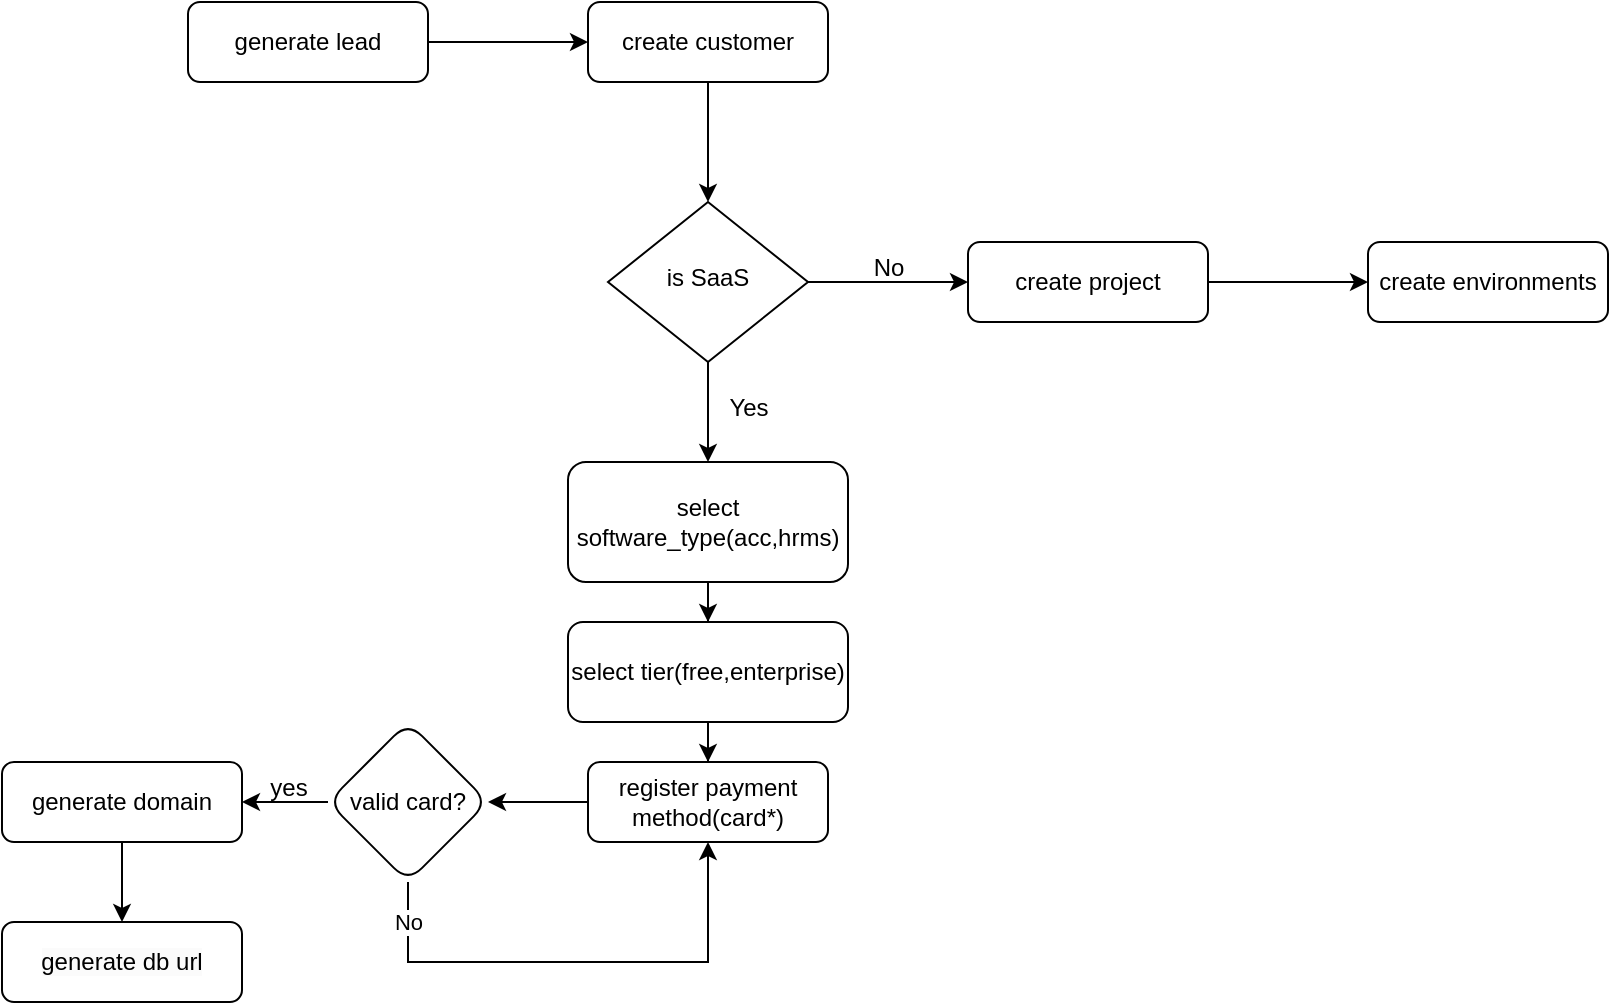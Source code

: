 <mxfile version="24.7.7">
  <diagram id="C5RBs43oDa-KdzZeNtuy" name="Page-1">
    <mxGraphModel dx="2021" dy="680" grid="1" gridSize="10" guides="1" tooltips="1" connect="1" arrows="1" fold="1" page="1" pageScale="1" pageWidth="827" pageHeight="1169" math="0" shadow="0">
      <root>
        <mxCell id="WIyWlLk6GJQsqaUBKTNV-0" />
        <mxCell id="WIyWlLk6GJQsqaUBKTNV-1" parent="WIyWlLk6GJQsqaUBKTNV-0" />
        <mxCell id="WIyWlLk6GJQsqaUBKTNV-3" value="create environments" style="rounded=1;whiteSpace=wrap;html=1;fontSize=12;glass=0;strokeWidth=1;shadow=0;" parent="WIyWlLk6GJQsqaUBKTNV-1" vertex="1">
          <mxGeometry x="150" y="200" width="120" height="40" as="geometry" />
        </mxCell>
        <mxCell id="kAtm2KoKQH8MLSzoGUS2-6" value="" style="edgeStyle=orthogonalEdgeStyle;rounded=0;orthogonalLoop=1;jettySize=auto;html=1;" edge="1" parent="WIyWlLk6GJQsqaUBKTNV-1" source="kAtm2KoKQH8MLSzoGUS2-0" target="WIyWlLk6GJQsqaUBKTNV-3">
          <mxGeometry relative="1" as="geometry" />
        </mxCell>
        <mxCell id="kAtm2KoKQH8MLSzoGUS2-0" value="create project" style="rounded=1;whiteSpace=wrap;html=1;fontSize=12;glass=0;strokeWidth=1;shadow=0;" vertex="1" parent="WIyWlLk6GJQsqaUBKTNV-1">
          <mxGeometry x="-50" y="200" width="120" height="40" as="geometry" />
        </mxCell>
        <mxCell id="kAtm2KoKQH8MLSzoGUS2-12" value="" style="edgeStyle=orthogonalEdgeStyle;rounded=0;orthogonalLoop=1;jettySize=auto;html=1;" edge="1" parent="WIyWlLk6GJQsqaUBKTNV-1" source="kAtm2KoKQH8MLSzoGUS2-2" target="kAtm2KoKQH8MLSzoGUS2-11">
          <mxGeometry relative="1" as="geometry" />
        </mxCell>
        <mxCell id="kAtm2KoKQH8MLSzoGUS2-2" value="create customer" style="rounded=1;whiteSpace=wrap;html=1;fontSize=12;glass=0;strokeWidth=1;shadow=0;" vertex="1" parent="WIyWlLk6GJQsqaUBKTNV-1">
          <mxGeometry x="-240" y="80" width="120" height="40" as="geometry" />
        </mxCell>
        <mxCell id="kAtm2KoKQH8MLSzoGUS2-8" value="" style="edgeStyle=orthogonalEdgeStyle;rounded=0;orthogonalLoop=1;jettySize=auto;html=1;" edge="1" parent="WIyWlLk6GJQsqaUBKTNV-1" source="kAtm2KoKQH8MLSzoGUS2-4" target="kAtm2KoKQH8MLSzoGUS2-2">
          <mxGeometry relative="1" as="geometry" />
        </mxCell>
        <mxCell id="kAtm2KoKQH8MLSzoGUS2-4" value="generate lead" style="rounded=1;whiteSpace=wrap;html=1;fontSize=12;glass=0;strokeWidth=1;shadow=0;" vertex="1" parent="WIyWlLk6GJQsqaUBKTNV-1">
          <mxGeometry x="-440" y="80" width="120" height="40" as="geometry" />
        </mxCell>
        <mxCell id="kAtm2KoKQH8MLSzoGUS2-13" value="" style="edgeStyle=orthogonalEdgeStyle;rounded=0;orthogonalLoop=1;jettySize=auto;html=1;" edge="1" parent="WIyWlLk6GJQsqaUBKTNV-1" source="kAtm2KoKQH8MLSzoGUS2-11" target="kAtm2KoKQH8MLSzoGUS2-0">
          <mxGeometry relative="1" as="geometry" />
        </mxCell>
        <mxCell id="kAtm2KoKQH8MLSzoGUS2-23" value="" style="edgeStyle=orthogonalEdgeStyle;rounded=0;orthogonalLoop=1;jettySize=auto;html=1;" edge="1" parent="WIyWlLk6GJQsqaUBKTNV-1" source="kAtm2KoKQH8MLSzoGUS2-11" target="kAtm2KoKQH8MLSzoGUS2-22">
          <mxGeometry relative="1" as="geometry" />
        </mxCell>
        <mxCell id="kAtm2KoKQH8MLSzoGUS2-11" value="is SaaS" style="rhombus;whiteSpace=wrap;html=1;shadow=0;fontFamily=Helvetica;fontSize=12;align=center;strokeWidth=1;spacing=6;spacingTop=-4;" vertex="1" parent="WIyWlLk6GJQsqaUBKTNV-1">
          <mxGeometry x="-230" y="180" width="100" height="80" as="geometry" />
        </mxCell>
        <mxCell id="kAtm2KoKQH8MLSzoGUS2-14" value="No" style="text;html=1;align=center;verticalAlign=middle;resizable=0;points=[];autosize=1;strokeColor=none;fillColor=none;" vertex="1" parent="WIyWlLk6GJQsqaUBKTNV-1">
          <mxGeometry x="-110" y="198" width="40" height="30" as="geometry" />
        </mxCell>
        <mxCell id="kAtm2KoKQH8MLSzoGUS2-27" value="" style="edgeStyle=orthogonalEdgeStyle;rounded=0;orthogonalLoop=1;jettySize=auto;html=1;" edge="1" parent="WIyWlLk6GJQsqaUBKTNV-1" source="kAtm2KoKQH8MLSzoGUS2-22" target="kAtm2KoKQH8MLSzoGUS2-26">
          <mxGeometry relative="1" as="geometry" />
        </mxCell>
        <mxCell id="kAtm2KoKQH8MLSzoGUS2-22" value="select software_type(acc,hrms)" style="rounded=1;whiteSpace=wrap;html=1;fontSize=12;glass=0;strokeWidth=1;shadow=0;" vertex="1" parent="WIyWlLk6GJQsqaUBKTNV-1">
          <mxGeometry x="-250" y="310" width="140" height="60" as="geometry" />
        </mxCell>
        <mxCell id="kAtm2KoKQH8MLSzoGUS2-25" value="Yes" style="text;html=1;align=center;verticalAlign=middle;resizable=0;points=[];autosize=1;strokeColor=none;fillColor=none;" vertex="1" parent="WIyWlLk6GJQsqaUBKTNV-1">
          <mxGeometry x="-180" y="268" width="40" height="30" as="geometry" />
        </mxCell>
        <mxCell id="kAtm2KoKQH8MLSzoGUS2-29" value="" style="edgeStyle=orthogonalEdgeStyle;rounded=0;orthogonalLoop=1;jettySize=auto;html=1;" edge="1" parent="WIyWlLk6GJQsqaUBKTNV-1" source="kAtm2KoKQH8MLSzoGUS2-26" target="kAtm2KoKQH8MLSzoGUS2-28">
          <mxGeometry relative="1" as="geometry" />
        </mxCell>
        <mxCell id="kAtm2KoKQH8MLSzoGUS2-26" value="select tier(free,enterprise)" style="rounded=1;whiteSpace=wrap;html=1;fontSize=12;glass=0;strokeWidth=1;shadow=0;" vertex="1" parent="WIyWlLk6GJQsqaUBKTNV-1">
          <mxGeometry x="-250" y="390" width="140" height="50" as="geometry" />
        </mxCell>
        <mxCell id="kAtm2KoKQH8MLSzoGUS2-44" value="" style="edgeStyle=orthogonalEdgeStyle;rounded=0;orthogonalLoop=1;jettySize=auto;html=1;" edge="1" parent="WIyWlLk6GJQsqaUBKTNV-1" source="kAtm2KoKQH8MLSzoGUS2-28" target="kAtm2KoKQH8MLSzoGUS2-43">
          <mxGeometry relative="1" as="geometry" />
        </mxCell>
        <mxCell id="kAtm2KoKQH8MLSzoGUS2-28" value="register payment method(card*)" style="rounded=1;whiteSpace=wrap;html=1;fontSize=12;glass=0;strokeWidth=1;shadow=0;" vertex="1" parent="WIyWlLk6GJQsqaUBKTNV-1">
          <mxGeometry x="-240" y="460" width="120" height="40" as="geometry" />
        </mxCell>
        <mxCell id="kAtm2KoKQH8MLSzoGUS2-38" value="&lt;span style=&quot;color: rgb(0, 0, 0); font-family: Helvetica; font-size: 12px; font-style: normal; font-variant-ligatures: normal; font-variant-caps: normal; font-weight: 400; letter-spacing: normal; orphans: 2; text-align: center; text-indent: 0px; text-transform: none; widows: 2; word-spacing: 0px; -webkit-text-stroke-width: 0px; white-space: normal; background-color: rgb(251, 251, 251); text-decoration-thickness: initial; text-decoration-style: initial; text-decoration-color: initial; display: inline !important; float: none;&quot;&gt;generate db url&lt;/span&gt;" style="rounded=1;whiteSpace=wrap;html=1;fontSize=12;glass=0;strokeWidth=1;shadow=0;" vertex="1" parent="WIyWlLk6GJQsqaUBKTNV-1">
          <mxGeometry x="-533" y="540" width="120" height="40" as="geometry" />
        </mxCell>
        <mxCell id="kAtm2KoKQH8MLSzoGUS2-47" value="" style="edgeStyle=orthogonalEdgeStyle;rounded=0;orthogonalLoop=1;jettySize=auto;html=1;" edge="1" parent="WIyWlLk6GJQsqaUBKTNV-1" source="kAtm2KoKQH8MLSzoGUS2-40" target="kAtm2KoKQH8MLSzoGUS2-38">
          <mxGeometry relative="1" as="geometry" />
        </mxCell>
        <mxCell id="kAtm2KoKQH8MLSzoGUS2-40" value="generate domain" style="rounded=1;whiteSpace=wrap;html=1;fontSize=12;glass=0;strokeWidth=1;shadow=0;" vertex="1" parent="WIyWlLk6GJQsqaUBKTNV-1">
          <mxGeometry x="-533" y="460" width="120" height="40" as="geometry" />
        </mxCell>
        <mxCell id="kAtm2KoKQH8MLSzoGUS2-46" value="" style="edgeStyle=orthogonalEdgeStyle;rounded=0;orthogonalLoop=1;jettySize=auto;html=1;" edge="1" parent="WIyWlLk6GJQsqaUBKTNV-1" source="kAtm2KoKQH8MLSzoGUS2-43" target="kAtm2KoKQH8MLSzoGUS2-40">
          <mxGeometry relative="1" as="geometry" />
        </mxCell>
        <mxCell id="kAtm2KoKQH8MLSzoGUS2-52" style="edgeStyle=orthogonalEdgeStyle;rounded=0;orthogonalLoop=1;jettySize=auto;html=1;entryX=0.5;entryY=1;entryDx=0;entryDy=0;exitX=0.5;exitY=1;exitDx=0;exitDy=0;" edge="1" parent="WIyWlLk6GJQsqaUBKTNV-1" source="kAtm2KoKQH8MLSzoGUS2-43" target="kAtm2KoKQH8MLSzoGUS2-28">
          <mxGeometry relative="1" as="geometry">
            <mxPoint x="-300" y="640" as="targetPoint" />
            <Array as="points">
              <mxPoint x="-330" y="560" />
              <mxPoint x="-180" y="560" />
            </Array>
          </mxGeometry>
        </mxCell>
        <mxCell id="kAtm2KoKQH8MLSzoGUS2-54" value="No" style="edgeLabel;html=1;align=center;verticalAlign=middle;resizable=0;points=[];" vertex="1" connectable="0" parent="kAtm2KoKQH8MLSzoGUS2-52">
          <mxGeometry x="-0.971" y="4" relative="1" as="geometry">
            <mxPoint x="-4" y="16" as="offset" />
          </mxGeometry>
        </mxCell>
        <mxCell id="kAtm2KoKQH8MLSzoGUS2-43" value="valid card?" style="rhombus;whiteSpace=wrap;html=1;rounded=1;glass=0;strokeWidth=1;shadow=0;" vertex="1" parent="WIyWlLk6GJQsqaUBKTNV-1">
          <mxGeometry x="-370" y="440" width="80" height="80" as="geometry" />
        </mxCell>
        <mxCell id="kAtm2KoKQH8MLSzoGUS2-53" value="yes" style="text;html=1;align=center;verticalAlign=middle;resizable=0;points=[];autosize=1;strokeColor=none;fillColor=none;" vertex="1" parent="WIyWlLk6GJQsqaUBKTNV-1">
          <mxGeometry x="-410" y="458" width="40" height="30" as="geometry" />
        </mxCell>
      </root>
    </mxGraphModel>
  </diagram>
</mxfile>
